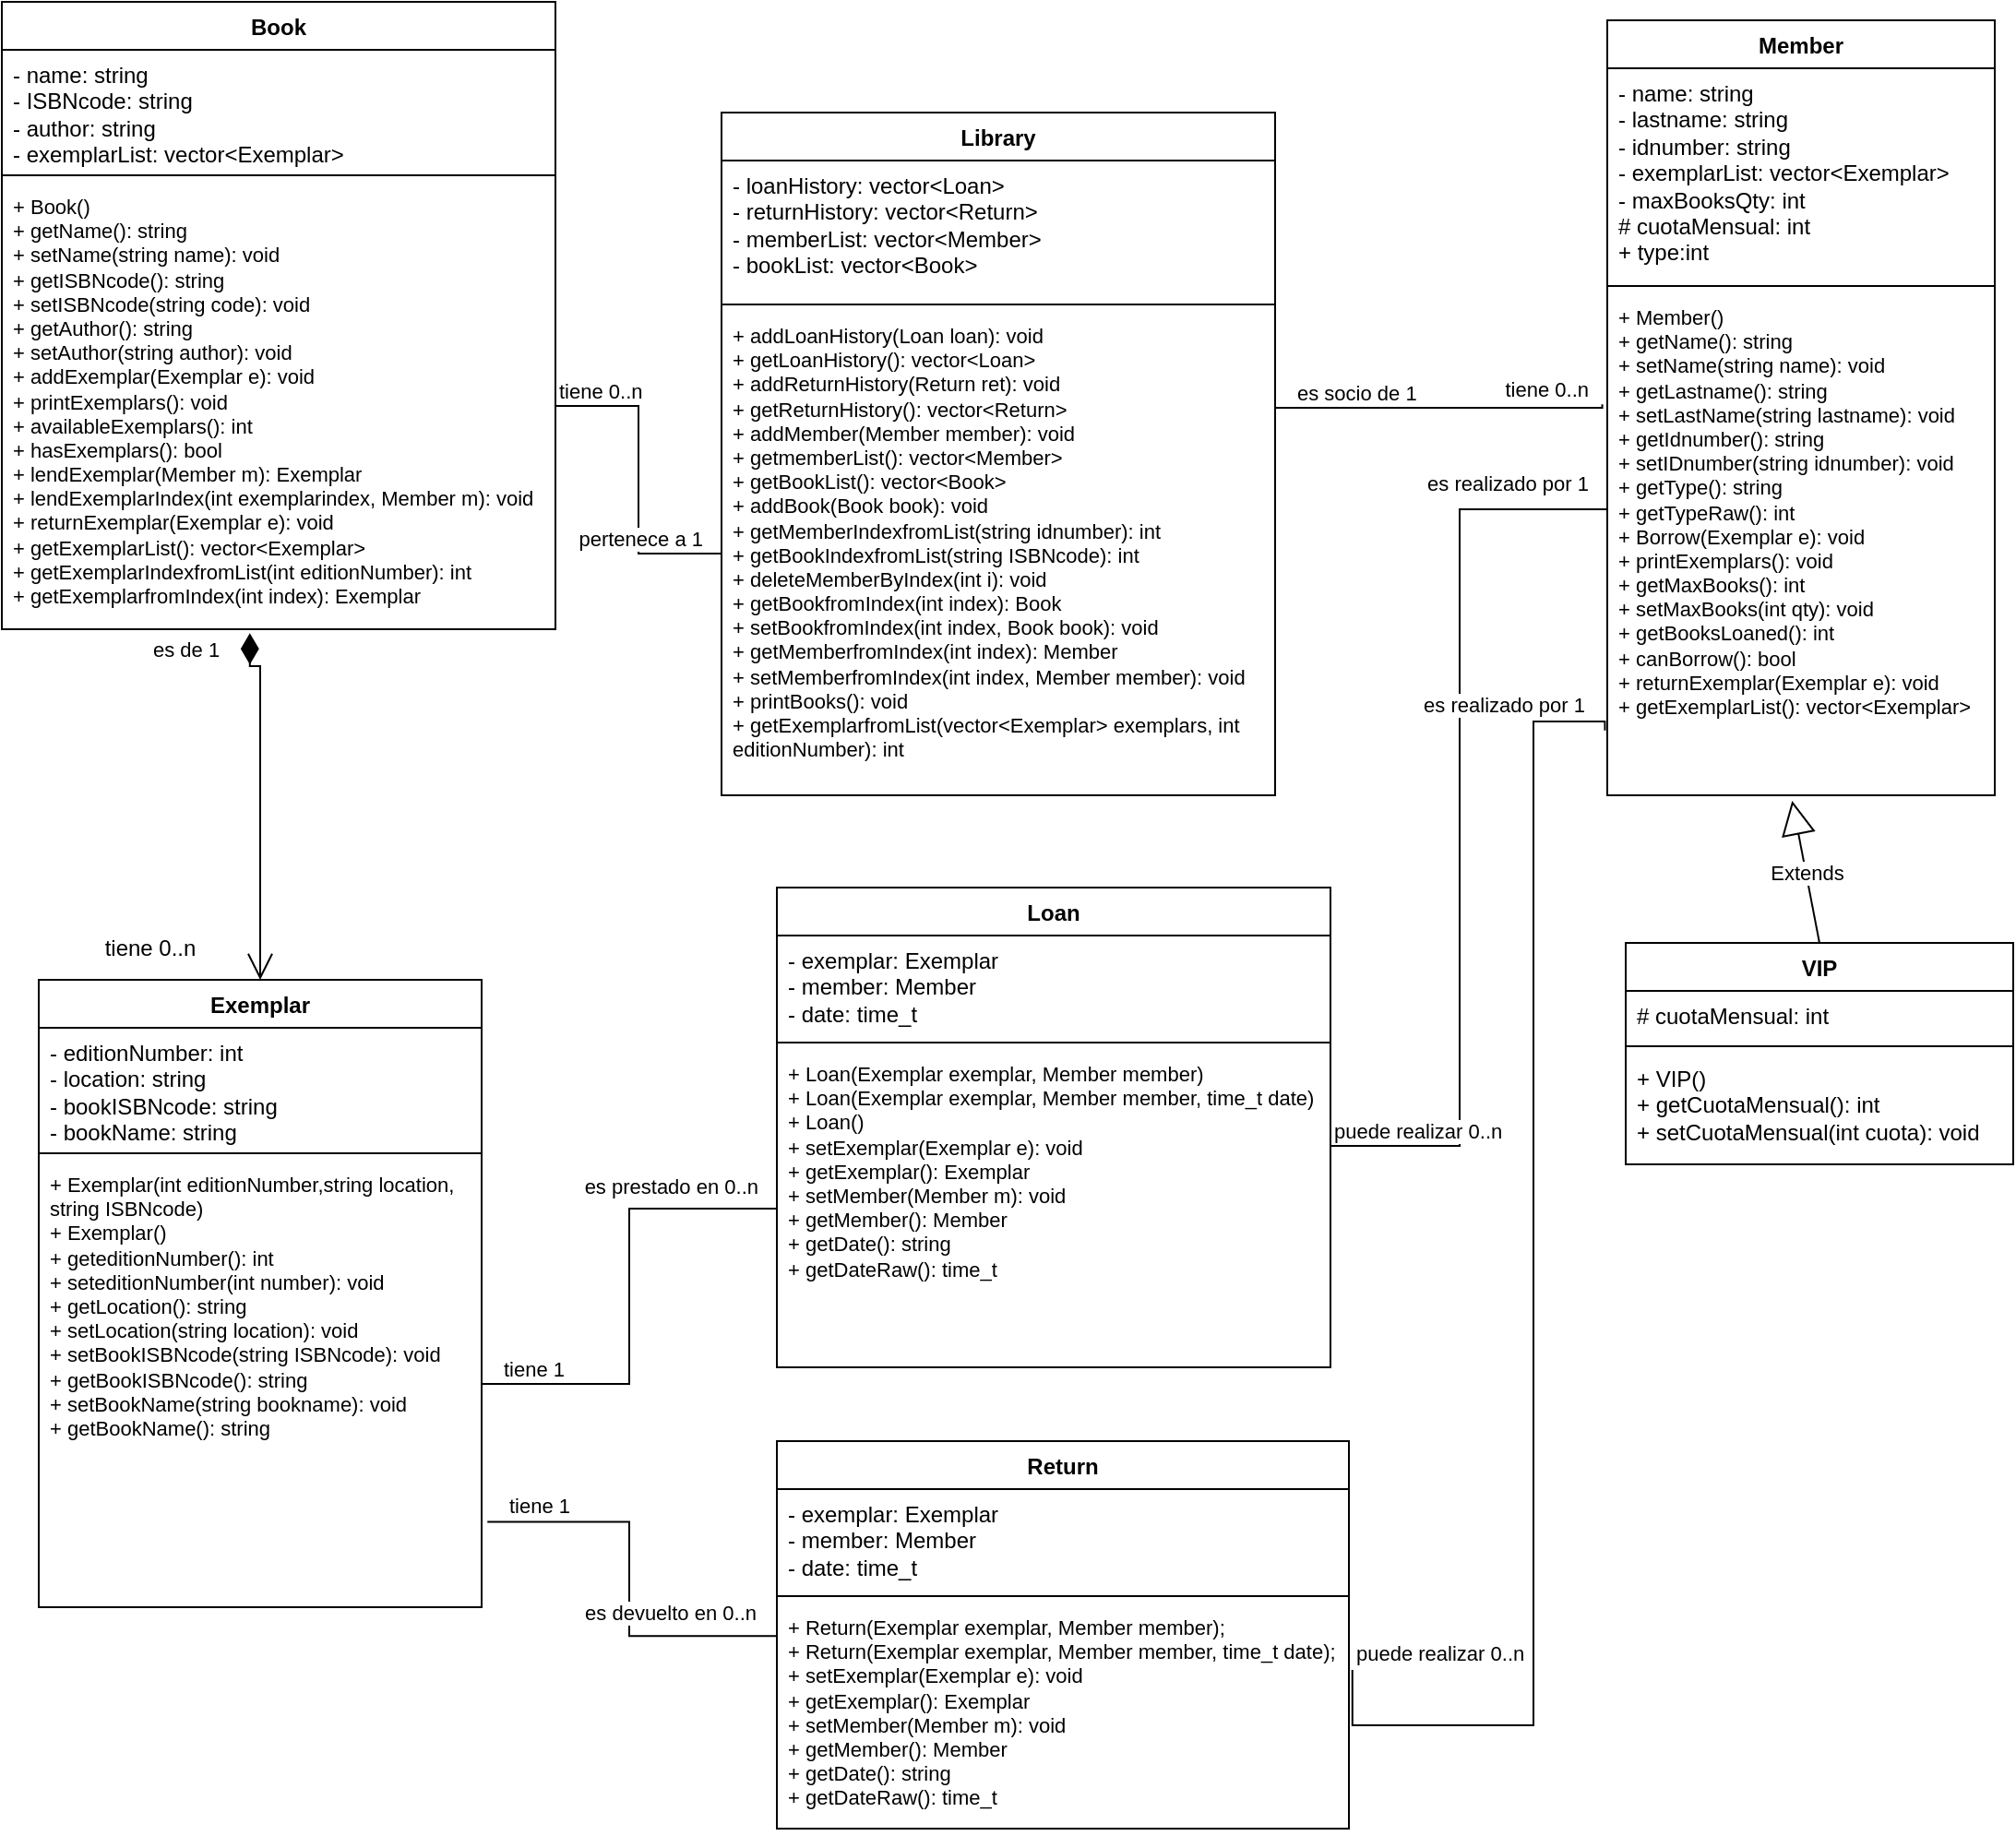 <mxfile version="21.1.2" type="device">
  <diagram id="C5RBs43oDa-KdzZeNtuy" name="Page-1">
    <mxGraphModel dx="1050" dy="483" grid="1" gridSize="10" guides="1" tooltips="1" connect="1" arrows="1" fold="1" page="1" pageScale="1" pageWidth="827" pageHeight="1169" math="0" shadow="0">
      <root>
        <mxCell id="WIyWlLk6GJQsqaUBKTNV-0" />
        <mxCell id="WIyWlLk6GJQsqaUBKTNV-1" parent="WIyWlLk6GJQsqaUBKTNV-0" />
        <mxCell id="t21kxECTj1qyYYu-fE0P-0" value="Book" style="swimlane;fontStyle=1;align=center;verticalAlign=top;childLayout=stackLayout;horizontal=1;startSize=26;horizontalStack=0;resizeParent=1;resizeParentMax=0;resizeLast=0;collapsible=1;marginBottom=0;whiteSpace=wrap;html=1;" vertex="1" parent="WIyWlLk6GJQsqaUBKTNV-1">
          <mxGeometry x="10" y="10" width="300" height="340" as="geometry" />
        </mxCell>
        <mxCell id="t21kxECTj1qyYYu-fE0P-1" value="&lt;div&gt;- name: string&lt;/div&gt;&lt;div&gt;- ISBNcode: string&lt;/div&gt;&lt;div&gt;- author: string&lt;/div&gt;&lt;div&gt;- exemplarList: vector&amp;lt;Exemplar&amp;gt;&lt;/div&gt;" style="text;strokeColor=none;fillColor=none;align=left;verticalAlign=top;spacingLeft=4;spacingRight=4;overflow=hidden;rotatable=0;points=[[0,0.5],[1,0.5]];portConstraint=eastwest;whiteSpace=wrap;html=1;" vertex="1" parent="t21kxECTj1qyYYu-fE0P-0">
          <mxGeometry y="26" width="300" height="64" as="geometry" />
        </mxCell>
        <mxCell id="t21kxECTj1qyYYu-fE0P-2" value="" style="line;strokeWidth=1;fillColor=none;align=left;verticalAlign=middle;spacingTop=-1;spacingLeft=3;spacingRight=3;rotatable=0;labelPosition=right;points=[];portConstraint=eastwest;strokeColor=inherit;" vertex="1" parent="t21kxECTj1qyYYu-fE0P-0">
          <mxGeometry y="90" width="300" height="8" as="geometry" />
        </mxCell>
        <mxCell id="t21kxECTj1qyYYu-fE0P-3" value="&lt;div style=&quot;font-size: 11px;&quot;&gt;&lt;font style=&quot;font-size: 11px;&quot;&gt;+ Book()&lt;/font&gt;&lt;/div&gt;&lt;div style=&quot;font-size: 11px;&quot;&gt;&lt;font style=&quot;font-size: 11px;&quot;&gt;+ getName(): string&lt;/font&gt;&lt;/div&gt;&lt;div style=&quot;font-size: 11px;&quot;&gt;&lt;font style=&quot;font-size: 11px;&quot;&gt;+ setName(string name): void&lt;/font&gt;&lt;/div&gt;&lt;div style=&quot;font-size: 11px;&quot;&gt;&lt;font style=&quot;font-size: 11px;&quot;&gt;+ getISBNcode(): string&lt;/font&gt;&lt;/div&gt;&lt;div style=&quot;font-size: 11px;&quot;&gt;&lt;font style=&quot;font-size: 11px;&quot;&gt;+ setISBNcode(string code): void&lt;/font&gt;&lt;/div&gt;&lt;div style=&quot;font-size: 11px;&quot;&gt;&lt;font style=&quot;font-size: 11px;&quot;&gt;+ getAuthor(): string&lt;/font&gt;&lt;/div&gt;&lt;div style=&quot;font-size: 11px;&quot;&gt;&lt;font style=&quot;font-size: 11px;&quot;&gt;+ setAuthor(string author): void&lt;/font&gt;&lt;/div&gt;&lt;div style=&quot;font-size: 11px;&quot;&gt;&lt;font style=&quot;font-size: 11px;&quot;&gt;+ addExemplar(Exemplar e): void&lt;/font&gt;&lt;/div&gt;&lt;div style=&quot;font-size: 11px;&quot;&gt;&lt;font style=&quot;font-size: 11px;&quot;&gt;+ printExemplars(): void&lt;/font&gt;&lt;/div&gt;&lt;div style=&quot;font-size: 11px;&quot;&gt;&lt;font style=&quot;font-size: 11px;&quot;&gt;+ availableExemplars(): int&lt;/font&gt;&lt;/div&gt;&lt;div style=&quot;font-size: 11px;&quot;&gt;&lt;font style=&quot;font-size: 11px;&quot;&gt;+ hasExemplars(): bool&lt;/font&gt;&lt;/div&gt;&lt;div style=&quot;font-size: 11px;&quot;&gt;&lt;font style=&quot;font-size: 11px;&quot;&gt;+ lendExemplar(Member m): Exemplar&lt;/font&gt;&lt;/div&gt;&lt;div style=&quot;font-size: 11px;&quot;&gt;&lt;font style=&quot;font-size: 11px;&quot;&gt;+ lendExemplarIndex(int exemplarindex, Member m): void&lt;/font&gt;&lt;/div&gt;&lt;div style=&quot;font-size: 11px;&quot;&gt;&lt;font style=&quot;font-size: 11px;&quot;&gt;+ returnExemplar(Exemplar e): void&lt;/font&gt;&lt;/div&gt;&lt;div style=&quot;font-size: 11px;&quot;&gt;&lt;font style=&quot;font-size: 11px;&quot;&gt;+ getExemplarList(): vector&amp;lt;Exemplar&amp;gt;&lt;/font&gt;&lt;/div&gt;&lt;div style=&quot;font-size: 11px;&quot;&gt;&lt;font style=&quot;font-size: 11px;&quot;&gt;+ getExemplarIndexfromList(int editionNumber): int&lt;/font&gt;&lt;/div&gt;&lt;div style=&quot;font-size: 11px;&quot;&gt;&lt;font style=&quot;font-size: 11px;&quot;&gt;+ getExemplarfromIndex(int index): Exemplar&lt;/font&gt;&lt;/div&gt;" style="text;strokeColor=none;fillColor=none;align=left;verticalAlign=top;spacingLeft=4;spacingRight=4;overflow=hidden;rotatable=0;points=[[0,0.5],[1,0.5]];portConstraint=eastwest;whiteSpace=wrap;html=1;" vertex="1" parent="t21kxECTj1qyYYu-fE0P-0">
          <mxGeometry y="98" width="300" height="242" as="geometry" />
        </mxCell>
        <mxCell id="t21kxECTj1qyYYu-fE0P-4" value="Exemplar" style="swimlane;fontStyle=1;align=center;verticalAlign=top;childLayout=stackLayout;horizontal=1;startSize=26;horizontalStack=0;resizeParent=1;resizeParentMax=0;resizeLast=0;collapsible=1;marginBottom=0;whiteSpace=wrap;html=1;" vertex="1" parent="WIyWlLk6GJQsqaUBKTNV-1">
          <mxGeometry x="30" y="540" width="240" height="340" as="geometry" />
        </mxCell>
        <mxCell id="t21kxECTj1qyYYu-fE0P-5" value="&lt;div&gt;- editionNumber: int&lt;/div&gt;&lt;div&gt;- location: string&lt;/div&gt;&lt;div&gt;- bookISBNcode: string&lt;/div&gt;&lt;div&gt;- bookName: string&lt;/div&gt;" style="text;strokeColor=none;fillColor=none;align=left;verticalAlign=top;spacingLeft=4;spacingRight=4;overflow=hidden;rotatable=0;points=[[0,0.5],[1,0.5]];portConstraint=eastwest;whiteSpace=wrap;html=1;" vertex="1" parent="t21kxECTj1qyYYu-fE0P-4">
          <mxGeometry y="26" width="240" height="64" as="geometry" />
        </mxCell>
        <mxCell id="t21kxECTj1qyYYu-fE0P-6" value="" style="line;strokeWidth=1;fillColor=none;align=left;verticalAlign=middle;spacingTop=-1;spacingLeft=3;spacingRight=3;rotatable=0;labelPosition=right;points=[];portConstraint=eastwest;strokeColor=inherit;" vertex="1" parent="t21kxECTj1qyYYu-fE0P-4">
          <mxGeometry y="90" width="240" height="8" as="geometry" />
        </mxCell>
        <mxCell id="t21kxECTj1qyYYu-fE0P-7" value="&lt;div style=&quot;font-size: 11px;&quot;&gt;&lt;font style=&quot;font-size: 11px;&quot;&gt;+ Exemplar(int editionNumber,string location, string ISBNcode)&lt;/font&gt;&lt;/div&gt;&lt;div style=&quot;font-size: 11px;&quot;&gt;&lt;font style=&quot;font-size: 11px;&quot;&gt;+ Exemplar()&lt;/font&gt;&lt;/div&gt;&lt;div style=&quot;font-size: 11px;&quot;&gt;&lt;font style=&quot;font-size: 11px;&quot;&gt;+ geteditionNumber(): int&lt;/font&gt;&lt;/div&gt;&lt;div style=&quot;font-size: 11px;&quot;&gt;&lt;font style=&quot;font-size: 11px;&quot;&gt;+ seteditionNumber(int number): void&lt;/font&gt;&lt;/div&gt;&lt;div style=&quot;font-size: 11px;&quot;&gt;&lt;font style=&quot;font-size: 11px;&quot;&gt;+ getLocation(): string&lt;/font&gt;&lt;/div&gt;&lt;div style=&quot;font-size: 11px;&quot;&gt;&lt;font style=&quot;font-size: 11px;&quot;&gt;+ setLocation(string location): void&lt;/font&gt;&lt;/div&gt;&lt;div style=&quot;font-size: 11px;&quot;&gt;&lt;font style=&quot;font-size: 11px;&quot;&gt;+ setBookISBNcode(string ISBNcode): void&lt;/font&gt;&lt;/div&gt;&lt;div style=&quot;font-size: 11px;&quot;&gt;&lt;font style=&quot;font-size: 11px;&quot;&gt;+ getBookISBNcode(): string&lt;/font&gt;&lt;/div&gt;&lt;div style=&quot;font-size: 11px;&quot;&gt;&lt;font style=&quot;font-size: 11px;&quot;&gt;+ setBookName(string bookname): void&lt;/font&gt;&lt;/div&gt;&lt;div style=&quot;font-size: 11px;&quot;&gt;&lt;font style=&quot;font-size: 11px;&quot;&gt;+ getBookName(): string&lt;/font&gt;&lt;/div&gt;" style="text;strokeColor=none;fillColor=none;align=left;verticalAlign=top;spacingLeft=4;spacingRight=4;overflow=hidden;rotatable=0;points=[[0,0.5],[1,0.5]];portConstraint=eastwest;whiteSpace=wrap;html=1;" vertex="1" parent="t21kxECTj1qyYYu-fE0P-4">
          <mxGeometry y="98" width="240" height="242" as="geometry" />
        </mxCell>
        <mxCell id="t21kxECTj1qyYYu-fE0P-8" value="Member" style="swimlane;fontStyle=1;align=center;verticalAlign=top;childLayout=stackLayout;horizontal=1;startSize=26;horizontalStack=0;resizeParent=1;resizeParentMax=0;resizeLast=0;collapsible=1;marginBottom=0;whiteSpace=wrap;html=1;" vertex="1" parent="WIyWlLk6GJQsqaUBKTNV-1">
          <mxGeometry x="880" y="20" width="210" height="420" as="geometry" />
        </mxCell>
        <mxCell id="t21kxECTj1qyYYu-fE0P-9" value="&lt;div&gt;- name: string&lt;/div&gt;&lt;div&gt;- lastname: string&lt;/div&gt;&lt;div&gt;- idnumber: string&lt;/div&gt;&lt;div&gt;- exemplarList: vector&amp;lt;Exemplar&amp;gt;&lt;/div&gt;&lt;div&gt;- maxBooksQty: int&lt;/div&gt;&lt;div&gt;# cuotaMensual: int&lt;/div&gt;&lt;div&gt;&lt;span style=&quot;background-color: initial;&quot;&gt;+ type:int&lt;/span&gt;&lt;/div&gt;" style="text;strokeColor=none;fillColor=none;align=left;verticalAlign=top;spacingLeft=4;spacingRight=4;overflow=hidden;rotatable=0;points=[[0,0.5],[1,0.5]];portConstraint=eastwest;whiteSpace=wrap;html=1;" vertex="1" parent="t21kxECTj1qyYYu-fE0P-8">
          <mxGeometry y="26" width="210" height="114" as="geometry" />
        </mxCell>
        <mxCell id="t21kxECTj1qyYYu-fE0P-10" value="" style="line;strokeWidth=1;fillColor=none;align=left;verticalAlign=middle;spacingTop=-1;spacingLeft=3;spacingRight=3;rotatable=0;labelPosition=right;points=[];portConstraint=eastwest;strokeColor=inherit;" vertex="1" parent="t21kxECTj1qyYYu-fE0P-8">
          <mxGeometry y="140" width="210" height="8" as="geometry" />
        </mxCell>
        <mxCell id="t21kxECTj1qyYYu-fE0P-11" value="&lt;div style=&quot;font-size: 11px;&quot;&gt;&lt;font style=&quot;font-size: 11px;&quot;&gt;+ Member()&lt;/font&gt;&lt;/div&gt;&lt;div style=&quot;font-size: 11px;&quot;&gt;&lt;font style=&quot;font-size: 11px;&quot;&gt;+ getName(): string&lt;/font&gt;&lt;/div&gt;&lt;div style=&quot;font-size: 11px;&quot;&gt;&lt;font style=&quot;font-size: 11px;&quot;&gt;+ setName(string name): void&lt;/font&gt;&lt;/div&gt;&lt;div style=&quot;font-size: 11px;&quot;&gt;&lt;font style=&quot;font-size: 11px;&quot;&gt;+ getLastname(): string&lt;/font&gt;&lt;/div&gt;&lt;div style=&quot;font-size: 11px;&quot;&gt;&lt;font style=&quot;font-size: 11px;&quot;&gt;+ setLastName(string lastname): void&lt;/font&gt;&lt;/div&gt;&lt;div style=&quot;font-size: 11px;&quot;&gt;&lt;font style=&quot;font-size: 11px;&quot;&gt;+ getIdnumber(): string&lt;/font&gt;&lt;/div&gt;&lt;div style=&quot;font-size: 11px;&quot;&gt;&lt;font style=&quot;font-size: 11px;&quot;&gt;+ setIDnumber(string idnumber): void&lt;/font&gt;&lt;/div&gt;&lt;div style=&quot;font-size: 11px;&quot;&gt;&lt;font style=&quot;font-size: 11px;&quot;&gt;+ getType(): string&lt;/font&gt;&lt;/div&gt;&lt;div style=&quot;font-size: 11px;&quot;&gt;&lt;font style=&quot;font-size: 11px;&quot;&gt;+ getTypeRaw(): int&lt;/font&gt;&lt;/div&gt;&lt;div style=&quot;font-size: 11px;&quot;&gt;&lt;font style=&quot;font-size: 11px;&quot;&gt;+ Borrow(Exemplar e): void&lt;/font&gt;&lt;/div&gt;&lt;div style=&quot;font-size: 11px;&quot;&gt;&lt;font style=&quot;font-size: 11px;&quot;&gt;+ printExemplars(): void&lt;/font&gt;&lt;/div&gt;&lt;div style=&quot;font-size: 11px;&quot;&gt;&lt;font style=&quot;font-size: 11px;&quot;&gt;+ getMaxBooks(): int&lt;/font&gt;&lt;/div&gt;&lt;div style=&quot;font-size: 11px;&quot;&gt;&lt;font style=&quot;font-size: 11px;&quot;&gt;+ setMaxBooks(int qty): void&lt;/font&gt;&lt;/div&gt;&lt;div style=&quot;font-size: 11px;&quot;&gt;&lt;font style=&quot;font-size: 11px;&quot;&gt;+ getBooksLoaned(): int&lt;/font&gt;&lt;/div&gt;&lt;div style=&quot;font-size: 11px;&quot;&gt;&lt;font style=&quot;font-size: 11px;&quot;&gt;+ canBorrow(): bool&lt;/font&gt;&lt;/div&gt;&lt;div style=&quot;font-size: 11px;&quot;&gt;&lt;font style=&quot;font-size: 11px;&quot;&gt;+ returnExemplar(Exemplar e): void&lt;/font&gt;&lt;/div&gt;&lt;div style=&quot;font-size: 11px;&quot;&gt;&lt;font style=&quot;font-size: 11px;&quot;&gt;+ getExemplarList(): vector&amp;lt;Exemplar&amp;gt;&lt;/font&gt;&lt;/div&gt;" style="text;strokeColor=none;fillColor=none;align=left;verticalAlign=top;spacingLeft=4;spacingRight=4;overflow=hidden;rotatable=0;points=[[0,0.5],[1,0.5]];portConstraint=eastwest;whiteSpace=wrap;html=1;" vertex="1" parent="t21kxECTj1qyYYu-fE0P-8">
          <mxGeometry y="148" width="210" height="272" as="geometry" />
        </mxCell>
        <mxCell id="t21kxECTj1qyYYu-fE0P-12" value="VIP" style="swimlane;fontStyle=1;align=center;verticalAlign=top;childLayout=stackLayout;horizontal=1;startSize=26;horizontalStack=0;resizeParent=1;resizeParentMax=0;resizeLast=0;collapsible=1;marginBottom=0;whiteSpace=wrap;html=1;" vertex="1" parent="WIyWlLk6GJQsqaUBKTNV-1">
          <mxGeometry x="890" y="520" width="210" height="120" as="geometry" />
        </mxCell>
        <mxCell id="t21kxECTj1qyYYu-fE0P-13" value="# cuotaMensual: int" style="text;strokeColor=none;fillColor=none;align=left;verticalAlign=top;spacingLeft=4;spacingRight=4;overflow=hidden;rotatable=0;points=[[0,0.5],[1,0.5]];portConstraint=eastwest;whiteSpace=wrap;html=1;" vertex="1" parent="t21kxECTj1qyYYu-fE0P-12">
          <mxGeometry y="26" width="210" height="26" as="geometry" />
        </mxCell>
        <mxCell id="t21kxECTj1qyYYu-fE0P-14" value="" style="line;strokeWidth=1;fillColor=none;align=left;verticalAlign=middle;spacingTop=-1;spacingLeft=3;spacingRight=3;rotatable=0;labelPosition=right;points=[];portConstraint=eastwest;strokeColor=inherit;" vertex="1" parent="t21kxECTj1qyYYu-fE0P-12">
          <mxGeometry y="52" width="210" height="8" as="geometry" />
        </mxCell>
        <mxCell id="t21kxECTj1qyYYu-fE0P-15" value="&lt;div&gt;+ VIP()&lt;/div&gt;&lt;div&gt;+ getCuotaMensual(): int&lt;/div&gt;&lt;div&gt;+ setCuotaMensual(int cuota): void&lt;/div&gt;" style="text;strokeColor=none;fillColor=none;align=left;verticalAlign=top;spacingLeft=4;spacingRight=4;overflow=hidden;rotatable=0;points=[[0,0.5],[1,0.5]];portConstraint=eastwest;whiteSpace=wrap;html=1;" vertex="1" parent="t21kxECTj1qyYYu-fE0P-12">
          <mxGeometry y="60" width="210" height="60" as="geometry" />
        </mxCell>
        <mxCell id="t21kxECTj1qyYYu-fE0P-16" value="Loan" style="swimlane;fontStyle=1;align=center;verticalAlign=top;childLayout=stackLayout;horizontal=1;startSize=26;horizontalStack=0;resizeParent=1;resizeParentMax=0;resizeLast=0;collapsible=1;marginBottom=0;whiteSpace=wrap;html=1;" vertex="1" parent="WIyWlLk6GJQsqaUBKTNV-1">
          <mxGeometry x="430" y="490" width="300" height="260" as="geometry" />
        </mxCell>
        <mxCell id="t21kxECTj1qyYYu-fE0P-17" value="&lt;div&gt;- exemplar: Exemplar&lt;/div&gt;&lt;div&gt;- member: Member&lt;/div&gt;&lt;div&gt;- date: time_t&lt;/div&gt;" style="text;strokeColor=none;fillColor=none;align=left;verticalAlign=top;spacingLeft=4;spacingRight=4;overflow=hidden;rotatable=0;points=[[0,0.5],[1,0.5]];portConstraint=eastwest;whiteSpace=wrap;html=1;" vertex="1" parent="t21kxECTj1qyYYu-fE0P-16">
          <mxGeometry y="26" width="300" height="54" as="geometry" />
        </mxCell>
        <mxCell id="t21kxECTj1qyYYu-fE0P-18" value="" style="line;strokeWidth=1;fillColor=none;align=left;verticalAlign=middle;spacingTop=-1;spacingLeft=3;spacingRight=3;rotatable=0;labelPosition=right;points=[];portConstraint=eastwest;strokeColor=inherit;" vertex="1" parent="t21kxECTj1qyYYu-fE0P-16">
          <mxGeometry y="80" width="300" height="8" as="geometry" />
        </mxCell>
        <mxCell id="t21kxECTj1qyYYu-fE0P-19" value="&lt;div style=&quot;font-size: 11px;&quot;&gt;&lt;font style=&quot;font-size: 11px;&quot;&gt;+ Loan(Exemplar exemplar, Member member)&lt;/font&gt;&lt;/div&gt;&lt;div style=&quot;font-size: 11px;&quot;&gt;&lt;font style=&quot;font-size: 11px;&quot;&gt;+ Loan(Exemplar exemplar, Member member, time_t date)&lt;/font&gt;&lt;/div&gt;&lt;div style=&quot;font-size: 11px;&quot;&gt;&lt;font style=&quot;font-size: 11px;&quot;&gt;+ Loan()&lt;/font&gt;&lt;/div&gt;&lt;div style=&quot;font-size: 11px;&quot;&gt;&lt;font style=&quot;font-size: 11px;&quot;&gt;+ setExemplar(Exemplar e): void&lt;/font&gt;&lt;/div&gt;&lt;div style=&quot;font-size: 11px;&quot;&gt;&lt;font style=&quot;font-size: 11px;&quot;&gt;+ getExemplar(): Exemplar&lt;/font&gt;&lt;/div&gt;&lt;div style=&quot;font-size: 11px;&quot;&gt;&lt;font style=&quot;font-size: 11px;&quot;&gt;+ setMember(Member m): void&lt;/font&gt;&lt;/div&gt;&lt;div style=&quot;font-size: 11px;&quot;&gt;&lt;font style=&quot;font-size: 11px;&quot;&gt;+ getMember(): Member&lt;/font&gt;&lt;/div&gt;&lt;div style=&quot;font-size: 11px;&quot;&gt;&lt;font style=&quot;font-size: 11px;&quot;&gt;+ getDate(): string&lt;/font&gt;&lt;/div&gt;&lt;div style=&quot;font-size: 11px;&quot;&gt;&lt;font style=&quot;font-size: 11px;&quot;&gt;+ getDateRaw(): time_t&lt;/font&gt;&lt;/div&gt;" style="text;strokeColor=none;fillColor=none;align=left;verticalAlign=top;spacingLeft=4;spacingRight=4;overflow=hidden;rotatable=0;points=[[0,0.5],[1,0.5]];portConstraint=eastwest;whiteSpace=wrap;html=1;" vertex="1" parent="t21kxECTj1qyYYu-fE0P-16">
          <mxGeometry y="88" width="300" height="172" as="geometry" />
        </mxCell>
        <mxCell id="t21kxECTj1qyYYu-fE0P-20" value="Return" style="swimlane;fontStyle=1;align=center;verticalAlign=top;childLayout=stackLayout;horizontal=1;startSize=26;horizontalStack=0;resizeParent=1;resizeParentMax=0;resizeLast=0;collapsible=1;marginBottom=0;whiteSpace=wrap;html=1;" vertex="1" parent="WIyWlLk6GJQsqaUBKTNV-1">
          <mxGeometry x="430" y="790" width="310" height="210" as="geometry" />
        </mxCell>
        <mxCell id="t21kxECTj1qyYYu-fE0P-21" value="&lt;div&gt;- exemplar: Exemplar&lt;/div&gt;&lt;div&gt;- member: Member&lt;/div&gt;&lt;div&gt;- date: time_t&lt;/div&gt;" style="text;strokeColor=none;fillColor=none;align=left;verticalAlign=top;spacingLeft=4;spacingRight=4;overflow=hidden;rotatable=0;points=[[0,0.5],[1,0.5]];portConstraint=eastwest;whiteSpace=wrap;html=1;" vertex="1" parent="t21kxECTj1qyYYu-fE0P-20">
          <mxGeometry y="26" width="310" height="54" as="geometry" />
        </mxCell>
        <mxCell id="t21kxECTj1qyYYu-fE0P-22" value="" style="line;strokeWidth=1;fillColor=none;align=left;verticalAlign=middle;spacingTop=-1;spacingLeft=3;spacingRight=3;rotatable=0;labelPosition=right;points=[];portConstraint=eastwest;strokeColor=inherit;" vertex="1" parent="t21kxECTj1qyYYu-fE0P-20">
          <mxGeometry y="80" width="310" height="8" as="geometry" />
        </mxCell>
        <mxCell id="t21kxECTj1qyYYu-fE0P-23" value="&lt;div style=&quot;font-size: 11px;&quot;&gt;&lt;font style=&quot;font-size: 11px;&quot;&gt;+ Return(Exemplar exemplar, Member member);&lt;/font&gt;&lt;/div&gt;&lt;div style=&quot;font-size: 11px;&quot;&gt;&lt;font style=&quot;font-size: 11px;&quot;&gt;+ Return(Exemplar exemplar, Member member, time_t date);&lt;/font&gt;&lt;/div&gt;&lt;div style=&quot;font-size: 11px;&quot;&gt;&lt;font style=&quot;font-size: 11px;&quot;&gt;+ setExemplar(Exemplar e): void&lt;/font&gt;&lt;/div&gt;&lt;div style=&quot;font-size: 11px;&quot;&gt;&lt;font style=&quot;font-size: 11px;&quot;&gt;+ getExemplar(): Exemplar&lt;/font&gt;&lt;/div&gt;&lt;div style=&quot;font-size: 11px;&quot;&gt;&lt;font style=&quot;font-size: 11px;&quot;&gt;+ setMember(Member m): void&lt;/font&gt;&lt;/div&gt;&lt;div style=&quot;font-size: 11px;&quot;&gt;&lt;font style=&quot;font-size: 11px;&quot;&gt;+ getMember(): Member&lt;/font&gt;&lt;/div&gt;&lt;div style=&quot;font-size: 11px;&quot;&gt;&lt;font style=&quot;font-size: 11px;&quot;&gt;+ getDate(): string&lt;/font&gt;&lt;/div&gt;&lt;div style=&quot;font-size: 11px;&quot;&gt;&lt;font style=&quot;font-size: 11px;&quot;&gt;+ getDateRaw(): time_t&lt;/font&gt;&lt;/div&gt;" style="text;strokeColor=none;fillColor=none;align=left;verticalAlign=top;spacingLeft=4;spacingRight=4;overflow=hidden;rotatable=0;points=[[0,0.5],[1,0.5]];portConstraint=eastwest;whiteSpace=wrap;html=1;" vertex="1" parent="t21kxECTj1qyYYu-fE0P-20">
          <mxGeometry y="88" width="310" height="122" as="geometry" />
        </mxCell>
        <mxCell id="t21kxECTj1qyYYu-fE0P-24" value="Library" style="swimlane;fontStyle=1;align=center;verticalAlign=top;childLayout=stackLayout;horizontal=1;startSize=26;horizontalStack=0;resizeParent=1;resizeParentMax=0;resizeLast=0;collapsible=1;marginBottom=0;whiteSpace=wrap;html=1;" vertex="1" parent="WIyWlLk6GJQsqaUBKTNV-1">
          <mxGeometry x="400" y="70" width="300" height="370" as="geometry" />
        </mxCell>
        <mxCell id="t21kxECTj1qyYYu-fE0P-25" value="&lt;div&gt;- loanHistory: vector&amp;lt;Loan&amp;gt;&lt;/div&gt;&lt;div&gt;- returnHistory: vector&amp;lt;Return&amp;gt;&lt;/div&gt;&lt;div&gt;- memberList: vector&amp;lt;Member&amp;gt;&lt;/div&gt;&lt;div&gt;- bookList: vector&amp;lt;Book&amp;gt;&lt;/div&gt;" style="text;strokeColor=none;fillColor=none;align=left;verticalAlign=top;spacingLeft=4;spacingRight=4;overflow=hidden;rotatable=0;points=[[0,0.5],[1,0.5]];portConstraint=eastwest;whiteSpace=wrap;html=1;" vertex="1" parent="t21kxECTj1qyYYu-fE0P-24">
          <mxGeometry y="26" width="300" height="74" as="geometry" />
        </mxCell>
        <mxCell id="t21kxECTj1qyYYu-fE0P-26" value="" style="line;strokeWidth=1;fillColor=none;align=left;verticalAlign=middle;spacingTop=-1;spacingLeft=3;spacingRight=3;rotatable=0;labelPosition=right;points=[];portConstraint=eastwest;strokeColor=inherit;" vertex="1" parent="t21kxECTj1qyYYu-fE0P-24">
          <mxGeometry y="100" width="300" height="8" as="geometry" />
        </mxCell>
        <mxCell id="t21kxECTj1qyYYu-fE0P-27" value="&lt;div style=&quot;font-size: 11px;&quot;&gt;&lt;font style=&quot;font-size: 11px;&quot;&gt;+ addLoanHistory(Loan loan): void&lt;/font&gt;&lt;/div&gt;&lt;div style=&quot;font-size: 11px;&quot;&gt;&lt;font style=&quot;font-size: 11px;&quot;&gt;+ getLoanHistory(): vector&amp;lt;Loan&amp;gt;&lt;/font&gt;&lt;/div&gt;&lt;div style=&quot;font-size: 11px;&quot;&gt;&lt;font style=&quot;font-size: 11px;&quot;&gt;+ addReturnHistory(Return ret): void&lt;/font&gt;&lt;/div&gt;&lt;div style=&quot;font-size: 11px;&quot;&gt;&lt;font style=&quot;font-size: 11px;&quot;&gt;+ getReturnHistory(): vector&amp;lt;Return&amp;gt;&lt;/font&gt;&lt;/div&gt;&lt;div style=&quot;font-size: 11px;&quot;&gt;&lt;font style=&quot;font-size: 11px;&quot;&gt;+ addMember(Member member): void&lt;/font&gt;&lt;/div&gt;&lt;div style=&quot;font-size: 11px;&quot;&gt;&lt;font style=&quot;font-size: 11px;&quot;&gt;+ getmemberList(): vector&amp;lt;Member&amp;gt;&lt;/font&gt;&lt;/div&gt;&lt;div style=&quot;font-size: 11px;&quot;&gt;&lt;font style=&quot;font-size: 11px;&quot;&gt;+ getBookList(): vector&amp;lt;Book&amp;gt;&lt;/font&gt;&lt;/div&gt;&lt;div style=&quot;font-size: 11px;&quot;&gt;&lt;font style=&quot;font-size: 11px;&quot;&gt;+ addBook(Book book): void&lt;/font&gt;&lt;/div&gt;&lt;div style=&quot;font-size: 11px;&quot;&gt;&lt;font style=&quot;font-size: 11px;&quot;&gt;+ getMemberIndexfromList(string idnumber): int&lt;/font&gt;&lt;/div&gt;&lt;div style=&quot;font-size: 11px;&quot;&gt;&lt;font style=&quot;font-size: 11px;&quot;&gt;+ getBookIndexfromList(string ISBNcode): int&lt;/font&gt;&lt;/div&gt;&lt;div style=&quot;font-size: 11px;&quot;&gt;&lt;font style=&quot;font-size: 11px;&quot;&gt;+ deleteMemberByIndex(int i): void&lt;/font&gt;&lt;/div&gt;&lt;div style=&quot;font-size: 11px;&quot;&gt;&lt;font style=&quot;font-size: 11px;&quot;&gt;+ getBookfromIndex(int index): Book&lt;/font&gt;&lt;/div&gt;&lt;div style=&quot;font-size: 11px;&quot;&gt;&lt;font style=&quot;font-size: 11px;&quot;&gt;+ setBookfromIndex(int index, Book book): void&lt;/font&gt;&lt;/div&gt;&lt;div style=&quot;font-size: 11px;&quot;&gt;&lt;font style=&quot;font-size: 11px;&quot;&gt;+ getMemberfromIndex(int index): Member&lt;/font&gt;&lt;/div&gt;&lt;div style=&quot;font-size: 11px;&quot;&gt;&lt;font style=&quot;font-size: 11px;&quot;&gt;+ setMemberfromIndex(int index, Member member): void&lt;/font&gt;&lt;/div&gt;&lt;div style=&quot;font-size: 11px;&quot;&gt;&lt;font style=&quot;font-size: 11px;&quot;&gt;+ printBooks(): void&lt;/font&gt;&lt;/div&gt;&lt;div style=&quot;font-size: 11px;&quot;&gt;&lt;font style=&quot;font-size: 11px;&quot;&gt;+ getExemplarfromList(vector&amp;lt;Exemplar&amp;gt; exemplars, int editionNumber): int&lt;/font&gt;&lt;/div&gt;" style="text;strokeColor=none;fillColor=none;align=left;verticalAlign=top;spacingLeft=4;spacingRight=4;overflow=hidden;rotatable=0;points=[[0,0.5],[1,0.5]];portConstraint=eastwest;whiteSpace=wrap;html=1;" vertex="1" parent="t21kxECTj1qyYYu-fE0P-24">
          <mxGeometry y="108" width="300" height="262" as="geometry" />
        </mxCell>
        <mxCell id="t21kxECTj1qyYYu-fE0P-31" value="Extends" style="endArrow=block;endSize=16;endFill=0;html=1;rounded=0;entryX=0.477;entryY=1.011;entryDx=0;entryDy=0;entryPerimeter=0;exitX=0.5;exitY=0;exitDx=0;exitDy=0;" edge="1" parent="WIyWlLk6GJQsqaUBKTNV-1" source="t21kxECTj1qyYYu-fE0P-12" target="t21kxECTj1qyYYu-fE0P-11">
          <mxGeometry width="160" relative="1" as="geometry">
            <mxPoint x="330" y="250" as="sourcePoint" />
            <mxPoint x="490" y="250" as="targetPoint" />
          </mxGeometry>
        </mxCell>
        <mxCell id="t21kxECTj1qyYYu-fE0P-36" value="es de 1" style="endArrow=open;html=1;endSize=12;startArrow=diamondThin;startSize=14;startFill=1;edgeStyle=orthogonalEdgeStyle;align=left;verticalAlign=bottom;rounded=0;exitX=0.448;exitY=1.009;exitDx=0;exitDy=0;exitPerimeter=0;entryX=0.5;entryY=0;entryDx=0;entryDy=0;" edge="1" parent="WIyWlLk6GJQsqaUBKTNV-1" source="t21kxECTj1qyYYu-fE0P-3" target="t21kxECTj1qyYYu-fE0P-4">
          <mxGeometry x="-0.816" y="-54" relative="1" as="geometry">
            <mxPoint x="140" y="380" as="sourcePoint" />
            <mxPoint x="300" y="380" as="targetPoint" />
            <Array as="points">
              <mxPoint x="144" y="370" />
              <mxPoint x="150" y="370" />
            </Array>
            <mxPoint x="-55" y="-54" as="offset" />
          </mxGeometry>
        </mxCell>
        <mxCell id="t21kxECTj1qyYYu-fE0P-38" value="&lt;span style=&quot;font-weight: normal;&quot;&gt;tiene 0..n&lt;br&gt;&lt;/span&gt;" style="text;align=center;fontStyle=1;verticalAlign=middle;spacingLeft=3;spacingRight=3;strokeColor=none;rotatable=0;points=[[0,0.5],[1,0.5]];portConstraint=eastwest;html=1;" vertex="1" parent="WIyWlLk6GJQsqaUBKTNV-1">
          <mxGeometry x="50" y="510" width="80" height="26" as="geometry" />
        </mxCell>
        <mxCell id="t21kxECTj1qyYYu-fE0P-39" value="" style="endArrow=none;html=1;edgeStyle=orthogonalEdgeStyle;rounded=0;entryX=-0.013;entryY=0.221;entryDx=0;entryDy=0;entryPerimeter=0;" edge="1" parent="WIyWlLk6GJQsqaUBKTNV-1" target="t21kxECTj1qyYYu-fE0P-11">
          <mxGeometry relative="1" as="geometry">
            <mxPoint x="700" y="230" as="sourcePoint" />
            <mxPoint x="860" y="230" as="targetPoint" />
            <Array as="points">
              <mxPoint x="877" y="230" />
            </Array>
          </mxGeometry>
        </mxCell>
        <mxCell id="t21kxECTj1qyYYu-fE0P-40" value="es socio de 1" style="edgeLabel;resizable=0;html=1;align=left;verticalAlign=bottom;" connectable="0" vertex="1" parent="t21kxECTj1qyYYu-fE0P-39">
          <mxGeometry x="-1" relative="1" as="geometry">
            <mxPoint x="10" as="offset" />
          </mxGeometry>
        </mxCell>
        <mxCell id="t21kxECTj1qyYYu-fE0P-41" value="tiene 0..n" style="edgeLabel;resizable=0;html=1;align=right;verticalAlign=bottom;" connectable="0" vertex="1" parent="t21kxECTj1qyYYu-fE0P-39">
          <mxGeometry x="1" relative="1" as="geometry">
            <mxPoint x="-7" as="offset" />
          </mxGeometry>
        </mxCell>
        <mxCell id="t21kxECTj1qyYYu-fE0P-42" value="" style="endArrow=none;html=1;edgeStyle=orthogonalEdgeStyle;rounded=0;exitX=1;exitY=0.5;exitDx=0;exitDy=0;" edge="1" parent="WIyWlLk6GJQsqaUBKTNV-1" source="t21kxECTj1qyYYu-fE0P-3" target="t21kxECTj1qyYYu-fE0P-27">
          <mxGeometry relative="1" as="geometry">
            <mxPoint x="520" y="270" as="sourcePoint" />
            <mxPoint x="680" y="270" as="targetPoint" />
          </mxGeometry>
        </mxCell>
        <mxCell id="t21kxECTj1qyYYu-fE0P-43" value="tiene 0..n" style="edgeLabel;resizable=0;html=1;align=left;verticalAlign=bottom;" connectable="0" vertex="1" parent="t21kxECTj1qyYYu-fE0P-42">
          <mxGeometry x="-1" relative="1" as="geometry" />
        </mxCell>
        <mxCell id="t21kxECTj1qyYYu-fE0P-44" value="pertenece a 1" style="edgeLabel;resizable=0;html=1;align=right;verticalAlign=bottom;" connectable="0" vertex="1" parent="t21kxECTj1qyYYu-fE0P-42">
          <mxGeometry x="1" relative="1" as="geometry">
            <mxPoint x="-10" as="offset" />
          </mxGeometry>
        </mxCell>
        <mxCell id="t21kxECTj1qyYYu-fE0P-45" value="" style="endArrow=none;html=1;edgeStyle=orthogonalEdgeStyle;rounded=0;exitX=1;exitY=0.5;exitDx=0;exitDy=0;" edge="1" parent="WIyWlLk6GJQsqaUBKTNV-1" source="t21kxECTj1qyYYu-fE0P-7" target="t21kxECTj1qyYYu-fE0P-19">
          <mxGeometry relative="1" as="geometry">
            <mxPoint x="430" y="600" as="sourcePoint" />
            <mxPoint x="590" y="600" as="targetPoint" />
          </mxGeometry>
        </mxCell>
        <mxCell id="t21kxECTj1qyYYu-fE0P-46" value="tiene 1" style="edgeLabel;resizable=0;html=1;align=left;verticalAlign=bottom;" connectable="0" vertex="1" parent="t21kxECTj1qyYYu-fE0P-45">
          <mxGeometry x="-1" relative="1" as="geometry">
            <mxPoint x="10" as="offset" />
          </mxGeometry>
        </mxCell>
        <mxCell id="t21kxECTj1qyYYu-fE0P-47" value="es prestado en 0..n" style="edgeLabel;resizable=0;html=1;align=right;verticalAlign=bottom;" connectable="0" vertex="1" parent="t21kxECTj1qyYYu-fE0P-45">
          <mxGeometry x="1" relative="1" as="geometry">
            <mxPoint x="-10" y="-4" as="offset" />
          </mxGeometry>
        </mxCell>
        <mxCell id="t21kxECTj1qyYYu-fE0P-48" value="" style="endArrow=none;html=1;edgeStyle=orthogonalEdgeStyle;rounded=0;entryX=0.002;entryY=0.43;entryDx=0;entryDy=0;entryPerimeter=0;" edge="1" parent="WIyWlLk6GJQsqaUBKTNV-1" target="t21kxECTj1qyYYu-fE0P-11">
          <mxGeometry relative="1" as="geometry">
            <mxPoint x="730" y="630" as="sourcePoint" />
            <mxPoint x="890" y="630" as="targetPoint" />
            <Array as="points">
              <mxPoint x="800" y="630" />
              <mxPoint x="800" y="285" />
            </Array>
          </mxGeometry>
        </mxCell>
        <mxCell id="t21kxECTj1qyYYu-fE0P-49" value="puede realizar 0..n" style="edgeLabel;resizable=0;html=1;align=left;verticalAlign=bottom;" connectable="0" vertex="1" parent="t21kxECTj1qyYYu-fE0P-48">
          <mxGeometry x="-1" relative="1" as="geometry" />
        </mxCell>
        <mxCell id="t21kxECTj1qyYYu-fE0P-50" value="es realizado por 1" style="edgeLabel;resizable=0;html=1;align=right;verticalAlign=bottom;" connectable="0" vertex="1" parent="t21kxECTj1qyYYu-fE0P-48">
          <mxGeometry x="1" relative="1" as="geometry">
            <mxPoint x="-10" y="-5" as="offset" />
          </mxGeometry>
        </mxCell>
        <mxCell id="t21kxECTj1qyYYu-fE0P-51" value="" style="endArrow=none;html=1;edgeStyle=orthogonalEdgeStyle;rounded=0;exitX=1.013;exitY=0.809;exitDx=0;exitDy=0;entryX=0;entryY=0.144;entryDx=0;entryDy=0;entryPerimeter=0;exitPerimeter=0;" edge="1" parent="WIyWlLk6GJQsqaUBKTNV-1" source="t21kxECTj1qyYYu-fE0P-7" target="t21kxECTj1qyYYu-fE0P-23">
          <mxGeometry relative="1" as="geometry">
            <mxPoint x="230" y="915" as="sourcePoint" />
            <mxPoint x="390" y="820" as="targetPoint" />
          </mxGeometry>
        </mxCell>
        <mxCell id="t21kxECTj1qyYYu-fE0P-52" value="tiene 1" style="edgeLabel;resizable=0;html=1;align=left;verticalAlign=bottom;" connectable="0" vertex="1" parent="t21kxECTj1qyYYu-fE0P-51">
          <mxGeometry x="-1" relative="1" as="geometry">
            <mxPoint x="10" as="offset" />
          </mxGeometry>
        </mxCell>
        <mxCell id="t21kxECTj1qyYYu-fE0P-53" value="es devuelto en 0..n" style="edgeLabel;resizable=0;html=1;align=right;verticalAlign=bottom;" connectable="0" vertex="1" parent="t21kxECTj1qyYYu-fE0P-51">
          <mxGeometry x="1" relative="1" as="geometry">
            <mxPoint x="-10" y="-4" as="offset" />
          </mxGeometry>
        </mxCell>
        <mxCell id="t21kxECTj1qyYYu-fE0P-54" value="" style="endArrow=none;html=1;edgeStyle=orthogonalEdgeStyle;rounded=0;entryX=-0.006;entryY=0.871;entryDx=0;entryDy=0;entryPerimeter=0;exitX=1.006;exitY=0.295;exitDx=0;exitDy=0;exitPerimeter=0;" edge="1" parent="WIyWlLk6GJQsqaUBKTNV-1" source="t21kxECTj1qyYYu-fE0P-23" target="t21kxECTj1qyYYu-fE0P-11">
          <mxGeometry relative="1" as="geometry">
            <mxPoint x="750" y="745" as="sourcePoint" />
            <mxPoint x="900" y="400" as="targetPoint" />
            <Array as="points">
              <mxPoint x="840" y="944" />
              <mxPoint x="840" y="400" />
              <mxPoint x="879" y="400" />
            </Array>
          </mxGeometry>
        </mxCell>
        <mxCell id="t21kxECTj1qyYYu-fE0P-55" value="puede realizar 0..n" style="edgeLabel;resizable=0;html=1;align=left;verticalAlign=bottom;" connectable="0" vertex="1" parent="t21kxECTj1qyYYu-fE0P-54">
          <mxGeometry x="-1" relative="1" as="geometry" />
        </mxCell>
        <mxCell id="t21kxECTj1qyYYu-fE0P-56" value="es realizado por 1" style="edgeLabel;resizable=0;html=1;align=right;verticalAlign=bottom;" connectable="0" vertex="1" parent="t21kxECTj1qyYYu-fE0P-54">
          <mxGeometry x="1" relative="1" as="geometry">
            <mxPoint x="-10" y="-5" as="offset" />
          </mxGeometry>
        </mxCell>
      </root>
    </mxGraphModel>
  </diagram>
</mxfile>
